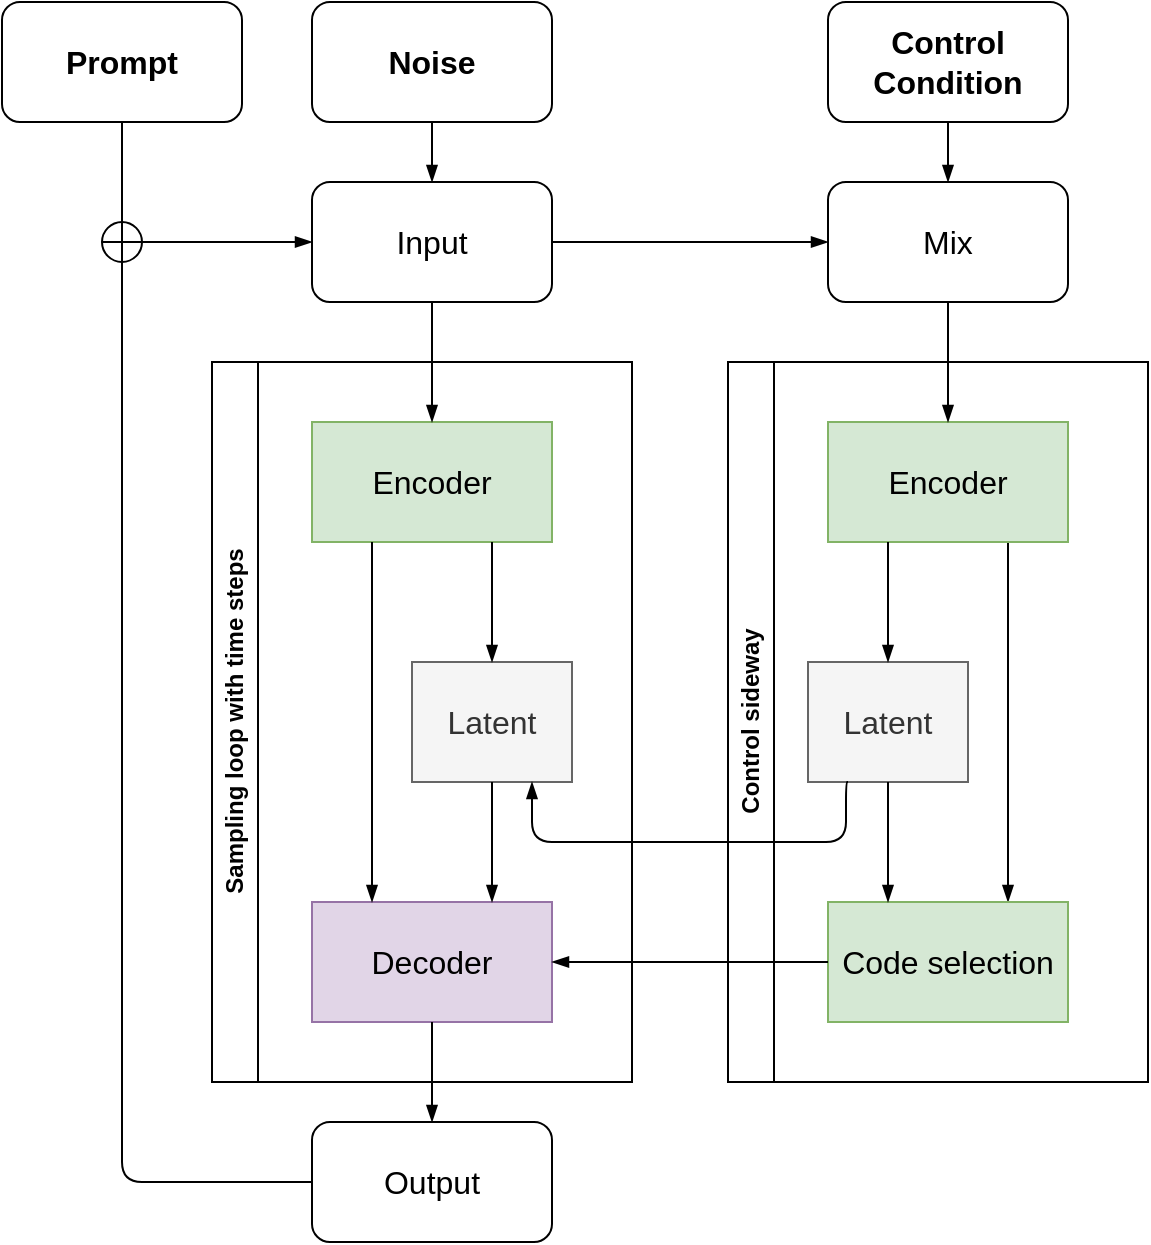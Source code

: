 <mxfile>
    <diagram id="M1vekyP8sb4tbELkByU4" name="Page-1">
        <mxGraphModel dx="954" dy="903" grid="1" gridSize="10" guides="1" tooltips="1" connect="1" arrows="1" fold="1" page="1" pageScale="1" pageWidth="850" pageHeight="1100" math="0" shadow="0">
            <root>
                <mxCell id="0"/>
                <mxCell id="1" parent="0"/>
                <mxCell id="8" value="Sampling loop with time steps" style="swimlane;horizontal=0;whiteSpace=wrap;html=1;" vertex="1" parent="1">
                    <mxGeometry x="145" y="260" width="210" height="360" as="geometry"/>
                </mxCell>
                <mxCell id="2" value="Encoder" style="rounded=0;whiteSpace=wrap;html=1;fillColor=#d5e8d4;strokeColor=#82b366;fontSize=16;" vertex="1" parent="8">
                    <mxGeometry x="50" y="30" width="120" height="60" as="geometry"/>
                </mxCell>
                <mxCell id="3" value="Latent" style="rounded=0;whiteSpace=wrap;html=1;fillColor=#f5f5f5;fontColor=#333333;strokeColor=#666666;fontSize=16;" vertex="1" parent="8">
                    <mxGeometry x="100" y="150" width="80" height="60" as="geometry"/>
                </mxCell>
                <mxCell id="6" style="edgeStyle=none;html=1;exitX=0.75;exitY=1;exitDx=0;exitDy=0;entryX=0.5;entryY=0;entryDx=0;entryDy=0;fontSize=16;endArrow=blockThin;endFill=1;" edge="1" parent="8" source="2" target="3">
                    <mxGeometry relative="1" as="geometry"/>
                </mxCell>
                <mxCell id="4" value="Decoder" style="rounded=0;whiteSpace=wrap;html=1;fillColor=#e1d5e7;strokeColor=#9673a6;fontSize=16;" vertex="1" parent="8">
                    <mxGeometry x="50" y="270" width="120" height="60" as="geometry"/>
                </mxCell>
                <mxCell id="5" style="edgeStyle=none;html=1;exitX=0.25;exitY=1;exitDx=0;exitDy=0;entryX=0.25;entryY=0;entryDx=0;entryDy=0;fontSize=16;endArrow=blockThin;endFill=1;" edge="1" parent="8" source="2" target="4">
                    <mxGeometry relative="1" as="geometry"/>
                </mxCell>
                <mxCell id="7" style="edgeStyle=none;html=1;entryX=0.75;entryY=0;entryDx=0;entryDy=0;fontSize=16;endArrow=blockThin;endFill=1;" edge="1" parent="8" source="3" target="4">
                    <mxGeometry relative="1" as="geometry"/>
                </mxCell>
                <mxCell id="24" style="edgeStyle=orthogonalEdgeStyle;html=1;entryX=0;entryY=0.5;entryDx=0;entryDy=0;exitX=0.5;exitY=1;exitDx=0;exitDy=0;endArrow=blockThin;endFill=1;" edge="1" parent="1" source="9" target="12">
                    <mxGeometry relative="1" as="geometry"/>
                </mxCell>
                <mxCell id="9" value="Prompt" style="rounded=1;whiteSpace=wrap;html=1;fontSize=16;fontStyle=1" vertex="1" parent="1">
                    <mxGeometry x="40" y="80" width="120" height="60" as="geometry"/>
                </mxCell>
                <mxCell id="25" value="" style="edgeStyle=orthogonalEdgeStyle;html=1;endArrow=blockThin;endFill=1;" edge="1" parent="1" source="10" target="12">
                    <mxGeometry relative="1" as="geometry"/>
                </mxCell>
                <mxCell id="10" value="Noise" style="rounded=1;whiteSpace=wrap;html=1;fontSize=16;fontStyle=1" vertex="1" parent="1">
                    <mxGeometry x="195" y="80" width="120" height="60" as="geometry"/>
                </mxCell>
                <mxCell id="16" style="edgeStyle=none;html=1;exitX=0.5;exitY=1;exitDx=0;exitDy=0;endArrow=blockThin;endFill=1;" edge="1" parent="1" source="12" target="2">
                    <mxGeometry relative="1" as="geometry"/>
                </mxCell>
                <mxCell id="37" style="edgeStyle=orthogonalEdgeStyle;html=1;entryX=0;entryY=0.5;entryDx=0;entryDy=0;fontSize=16;endArrow=blockThin;endFill=1;" edge="1" parent="1" source="12" target="35">
                    <mxGeometry relative="1" as="geometry"/>
                </mxCell>
                <mxCell id="12" value="Input" style="rounded=1;whiteSpace=wrap;html=1;fontSize=16;" vertex="1" parent="1">
                    <mxGeometry x="195" y="170" width="120" height="60" as="geometry"/>
                </mxCell>
                <mxCell id="13" value="Output" style="rounded=1;whiteSpace=wrap;html=1;fontSize=16;" vertex="1" parent="1">
                    <mxGeometry x="195" y="640" width="120" height="60" as="geometry"/>
                </mxCell>
                <mxCell id="17" style="edgeStyle=none;html=1;entryX=0.5;entryY=0;entryDx=0;entryDy=0;fontSize=16;endArrow=blockThin;endFill=1;" edge="1" parent="1" source="4" target="13">
                    <mxGeometry relative="1" as="geometry"/>
                </mxCell>
                <mxCell id="23" value="" style="edgeStyle=orthogonalEdgeStyle;html=1;exitX=0;exitY=0.5;exitDx=0;exitDy=0;entryX=0;entryY=0.5;entryDx=0;entryDy=0;endArrow=blockThin;endFill=1;" edge="1" parent="1" source="13" target="22">
                    <mxGeometry relative="1" as="geometry">
                        <mxPoint x="195" y="670" as="sourcePoint"/>
                        <mxPoint x="195" y="200" as="targetPoint"/>
                        <Array as="points">
                            <mxPoint x="100" y="670"/>
                        </Array>
                    </mxGeometry>
                </mxCell>
                <mxCell id="22" value="" style="shape=orEllipse;perimeter=ellipsePerimeter;whiteSpace=wrap;html=1;backgroundOutline=1;" vertex="1" parent="1">
                    <mxGeometry x="90" y="190" width="20" height="20" as="geometry"/>
                </mxCell>
                <mxCell id="26" value="Control sideway" style="swimlane;horizontal=0;whiteSpace=wrap;html=1;" vertex="1" parent="1">
                    <mxGeometry x="403" y="260" width="210" height="360" as="geometry">
                        <mxRectangle x="470" y="260" width="40" height="120" as="alternateBounds"/>
                    </mxGeometry>
                </mxCell>
                <mxCell id="44" style="edgeStyle=orthogonalEdgeStyle;html=1;exitX=0.75;exitY=1;exitDx=0;exitDy=0;entryX=0.75;entryY=0;entryDx=0;entryDy=0;fontSize=16;endArrow=blockThin;endFill=1;" edge="1" parent="26" source="27" target="30">
                    <mxGeometry relative="1" as="geometry"/>
                </mxCell>
                <mxCell id="27" value="Encoder" style="rounded=0;whiteSpace=wrap;html=1;fillColor=#d5e8d4;strokeColor=#82b366;fontSize=16;" vertex="1" parent="26">
                    <mxGeometry x="50" y="30" width="120" height="60" as="geometry"/>
                </mxCell>
                <mxCell id="28" value="Latent" style="rounded=0;whiteSpace=wrap;html=1;fillColor=#f5f5f5;fontColor=#333333;strokeColor=#666666;fontSize=16;" vertex="1" parent="26">
                    <mxGeometry x="40" y="150" width="80" height="60" as="geometry"/>
                </mxCell>
                <mxCell id="29" style="edgeStyle=none;html=1;exitX=0.25;exitY=1;exitDx=0;exitDy=0;entryX=0.5;entryY=0;entryDx=0;entryDy=0;fontSize=16;endArrow=blockThin;endFill=1;" edge="1" parent="26" source="27" target="28">
                    <mxGeometry relative="1" as="geometry"/>
                </mxCell>
                <mxCell id="30" value="Code selection" style="rounded=0;whiteSpace=wrap;html=1;fillColor=#d5e8d4;strokeColor=#82b366;fontSize=16;" vertex="1" parent="26">
                    <mxGeometry x="50" y="270" width="120" height="60" as="geometry"/>
                </mxCell>
                <mxCell id="32" style="edgeStyle=none;html=1;entryX=0.25;entryY=0;entryDx=0;entryDy=0;fontSize=16;endArrow=blockThin;endFill=1;" edge="1" parent="26" source="28" target="30">
                    <mxGeometry relative="1" as="geometry"/>
                </mxCell>
                <mxCell id="33" style="edgeStyle=orthogonalEdgeStyle;html=1;entryX=1;entryY=0.5;entryDx=0;entryDy=0;endArrow=blockThin;endFill=1;" edge="1" parent="1" source="30" target="4">
                    <mxGeometry relative="1" as="geometry"/>
                </mxCell>
                <mxCell id="36" style="edgeStyle=orthogonalEdgeStyle;html=1;entryX=0.5;entryY=0;entryDx=0;entryDy=0;endArrow=blockThin;endFill=1;" edge="1" parent="1" source="34" target="35">
                    <mxGeometry relative="1" as="geometry"/>
                </mxCell>
                <mxCell id="34" value="Control Condition" style="rounded=1;whiteSpace=wrap;html=1;fontSize=16;fontStyle=1" vertex="1" parent="1">
                    <mxGeometry x="453" y="80" width="120" height="60" as="geometry"/>
                </mxCell>
                <mxCell id="38" style="edgeStyle=orthogonalEdgeStyle;html=1;entryX=0.5;entryY=0;entryDx=0;entryDy=0;endArrow=blockThin;endFill=1;" edge="1" parent="1" source="35" target="27">
                    <mxGeometry relative="1" as="geometry"/>
                </mxCell>
                <mxCell id="35" value="Mix" style="rounded=1;whiteSpace=wrap;html=1;fontSize=16;" vertex="1" parent="1">
                    <mxGeometry x="453" y="170" width="120" height="60" as="geometry"/>
                </mxCell>
                <mxCell id="45" style="edgeStyle=orthogonalEdgeStyle;html=1;exitX=0.25;exitY=1;exitDx=0;exitDy=0;entryX=0.75;entryY=1;entryDx=0;entryDy=0;fontSize=16;endArrow=blockThin;endFill=1;" edge="1" parent="1" source="28" target="3">
                    <mxGeometry relative="1" as="geometry">
                        <Array as="points">
                            <mxPoint x="462" y="500"/>
                            <mxPoint x="305" y="500"/>
                        </Array>
                    </mxGeometry>
                </mxCell>
            </root>
        </mxGraphModel>
    </diagram>
</mxfile>